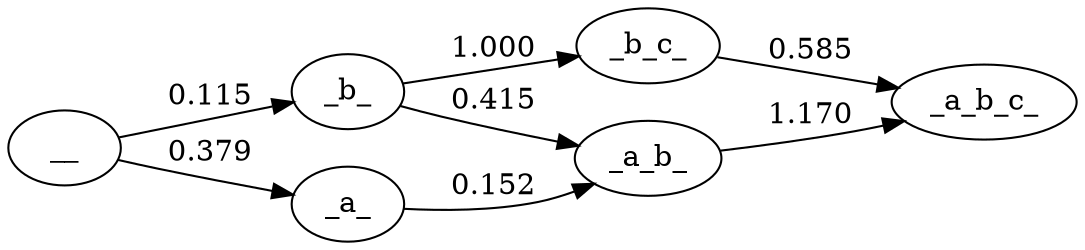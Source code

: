 strict digraph "" {
	graph [rankdir=LR];
	__ -> _b_	[cost=0.11547721741993588,
		label=" 0.115"];
	__ -> _a_	[cost=0.37851162325372983,
		label=" 0.379"];
	_b_ -> _a_b_	[cost=0.4150374992788437,
		label=" 0.415"];
	_b_ -> _b_c_	[cost=1.0,
		label=" 1.000"];
	_a_ -> _a_b_	[cost=0.15200309344505006,
		label=" 0.152"];
	_a_b_ -> _a_b_c_	[cost=1.1699250014423124,
		label=" 1.170"];
	_b_c_ -> _a_b_c_	[cost=0.5849625007211562,
		label=" 0.585"];
}
